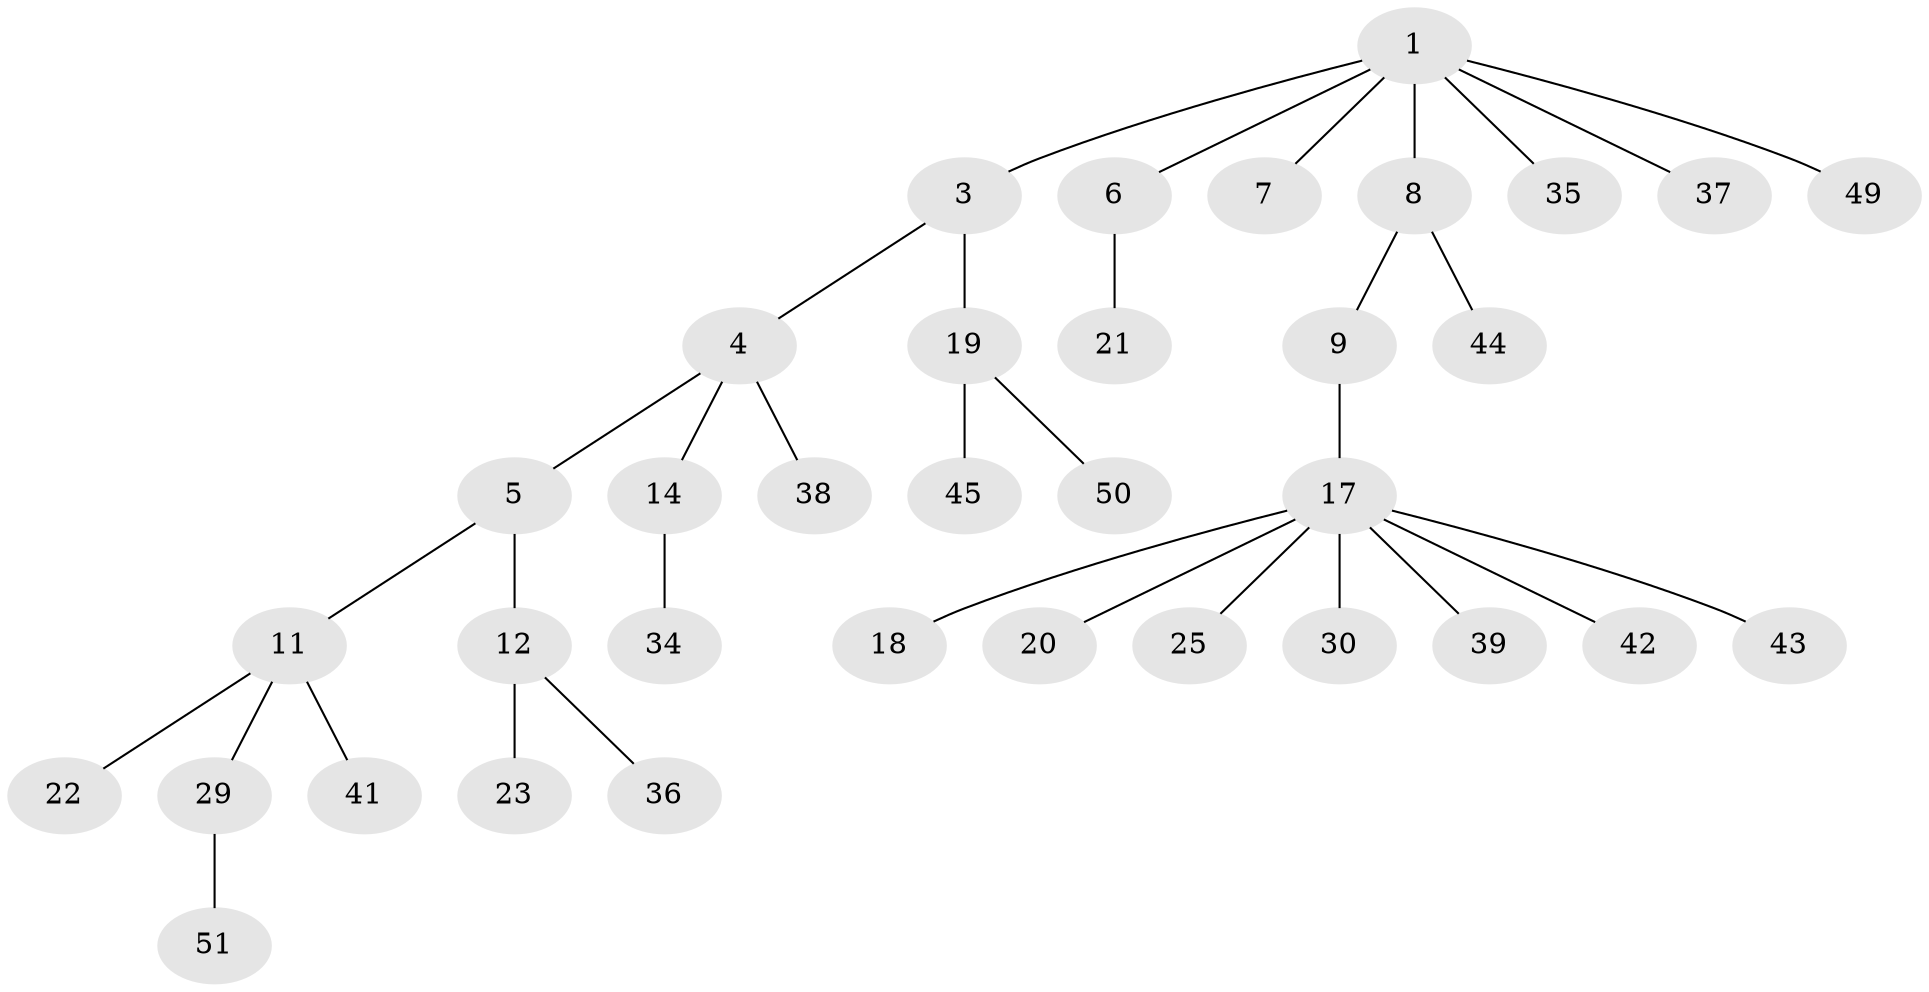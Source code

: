 // Generated by graph-tools (version 1.1) at 2025/52/02/27/25 19:52:12]
// undirected, 35 vertices, 34 edges
graph export_dot {
graph [start="1"]
  node [color=gray90,style=filled];
  1 [super="+2"];
  3 [super="+10"];
  4 [super="+13"];
  5 [super="+15"];
  6 [super="+27"];
  7;
  8;
  9 [super="+16"];
  11 [super="+32"];
  12 [super="+31"];
  14;
  17 [super="+24"];
  18 [super="+47"];
  19 [super="+28"];
  20;
  21 [super="+26"];
  22;
  23;
  25;
  29 [super="+33"];
  30;
  34 [super="+48"];
  35;
  36;
  37 [super="+46"];
  38 [super="+40"];
  39;
  41;
  42;
  43;
  44;
  45;
  49;
  50;
  51;
  1 -- 3;
  1 -- 7;
  1 -- 8;
  1 -- 35;
  1 -- 37;
  1 -- 49;
  1 -- 6;
  3 -- 4;
  3 -- 19;
  4 -- 5;
  4 -- 14;
  4 -- 38;
  5 -- 11;
  5 -- 12;
  6 -- 21;
  8 -- 9;
  8 -- 44;
  9 -- 17;
  11 -- 22;
  11 -- 29;
  11 -- 41;
  12 -- 23;
  12 -- 36;
  14 -- 34;
  17 -- 18;
  17 -- 20;
  17 -- 30;
  17 -- 39;
  17 -- 42;
  17 -- 43;
  17 -- 25;
  19 -- 45;
  19 -- 50;
  29 -- 51;
}
